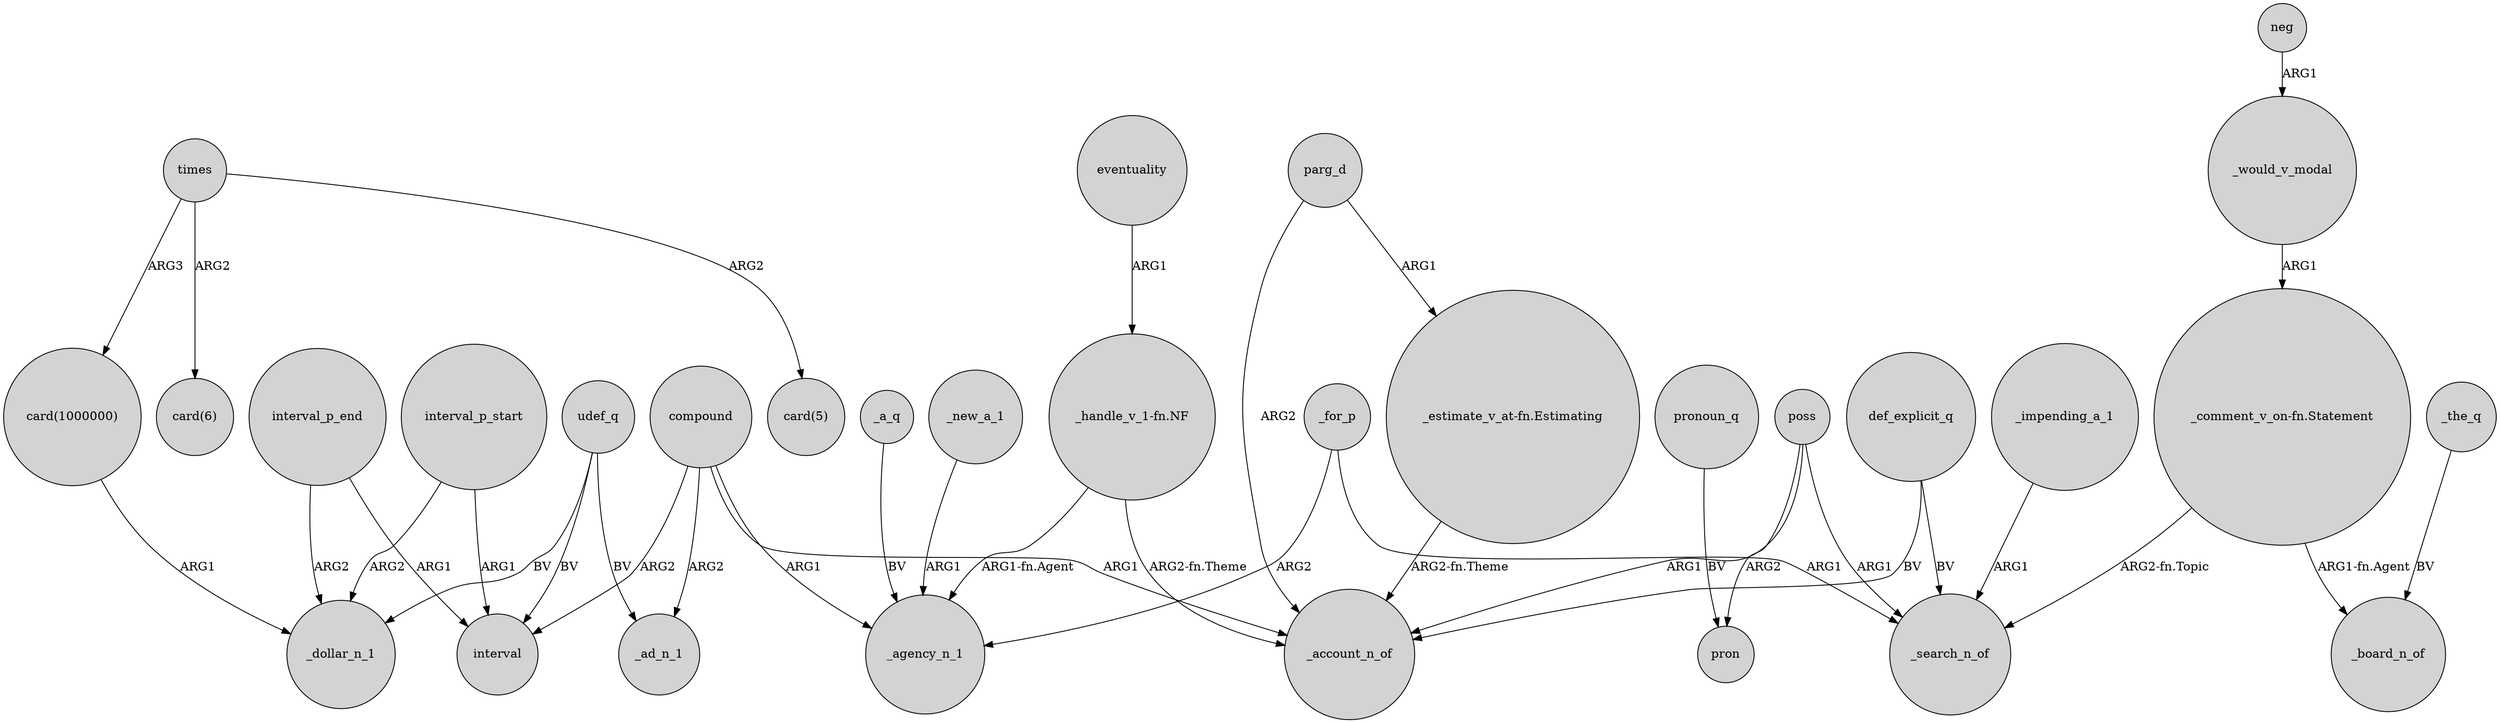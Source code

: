 digraph {
	node [shape=circle style=filled]
	times -> "card(5)" [label=ARG2]
	"card(1000000)" -> _dollar_n_1 [label=ARG1]
	neg -> _would_v_modal [label=ARG1]
	compound -> _agency_n_1 [label=ARG1]
	compound -> _ad_n_1 [label=ARG2]
	"_comment_v_on-fn.Statement" -> _board_n_of [label="ARG1-fn.Agent"]
	poss -> pron [label=ARG2]
	"_handle_v_1-fn.NF" -> _account_n_of [label="ARG2-fn.Theme"]
	"_comment_v_on-fn.Statement" -> _search_n_of [label="ARG2-fn.Topic"]
	times -> "card(6)" [label=ARG2]
	_for_p -> _search_n_of [label=ARG1]
	eventuality -> "_handle_v_1-fn.NF" [label=ARG1]
	parg_d -> _account_n_of [label=ARG2]
	"_handle_v_1-fn.NF" -> _agency_n_1 [label="ARG1-fn.Agent"]
	compound -> _account_n_of [label=ARG1]
	_new_a_1 -> _agency_n_1 [label=ARG1]
	poss -> _account_n_of [label=ARG1]
	pronoun_q -> pron [label=BV]
	_would_v_modal -> "_comment_v_on-fn.Statement" [label=ARG1]
	interval_p_start -> interval [label=ARG1]
	poss -> _search_n_of [label=ARG1]
	"_estimate_v_at-fn.Estimating" -> _account_n_of [label="ARG2-fn.Theme"]
	compound -> interval [label=ARG2]
	times -> "card(1000000)" [label=ARG3]
	_the_q -> _board_n_of [label=BV]
	def_explicit_q -> _account_n_of [label=BV]
	udef_q -> _ad_n_1 [label=BV]
	interval_p_start -> _dollar_n_1 [label=ARG2]
	_a_q -> _agency_n_1 [label=BV]
	parg_d -> "_estimate_v_at-fn.Estimating" [label=ARG1]
	interval_p_end -> interval [label=ARG1]
	def_explicit_q -> _search_n_of [label=BV]
	_for_p -> _agency_n_1 [label=ARG2]
	interval_p_end -> _dollar_n_1 [label=ARG2]
	udef_q -> interval [label=BV]
	udef_q -> _dollar_n_1 [label=BV]
	_impending_a_1 -> _search_n_of [label=ARG1]
}
